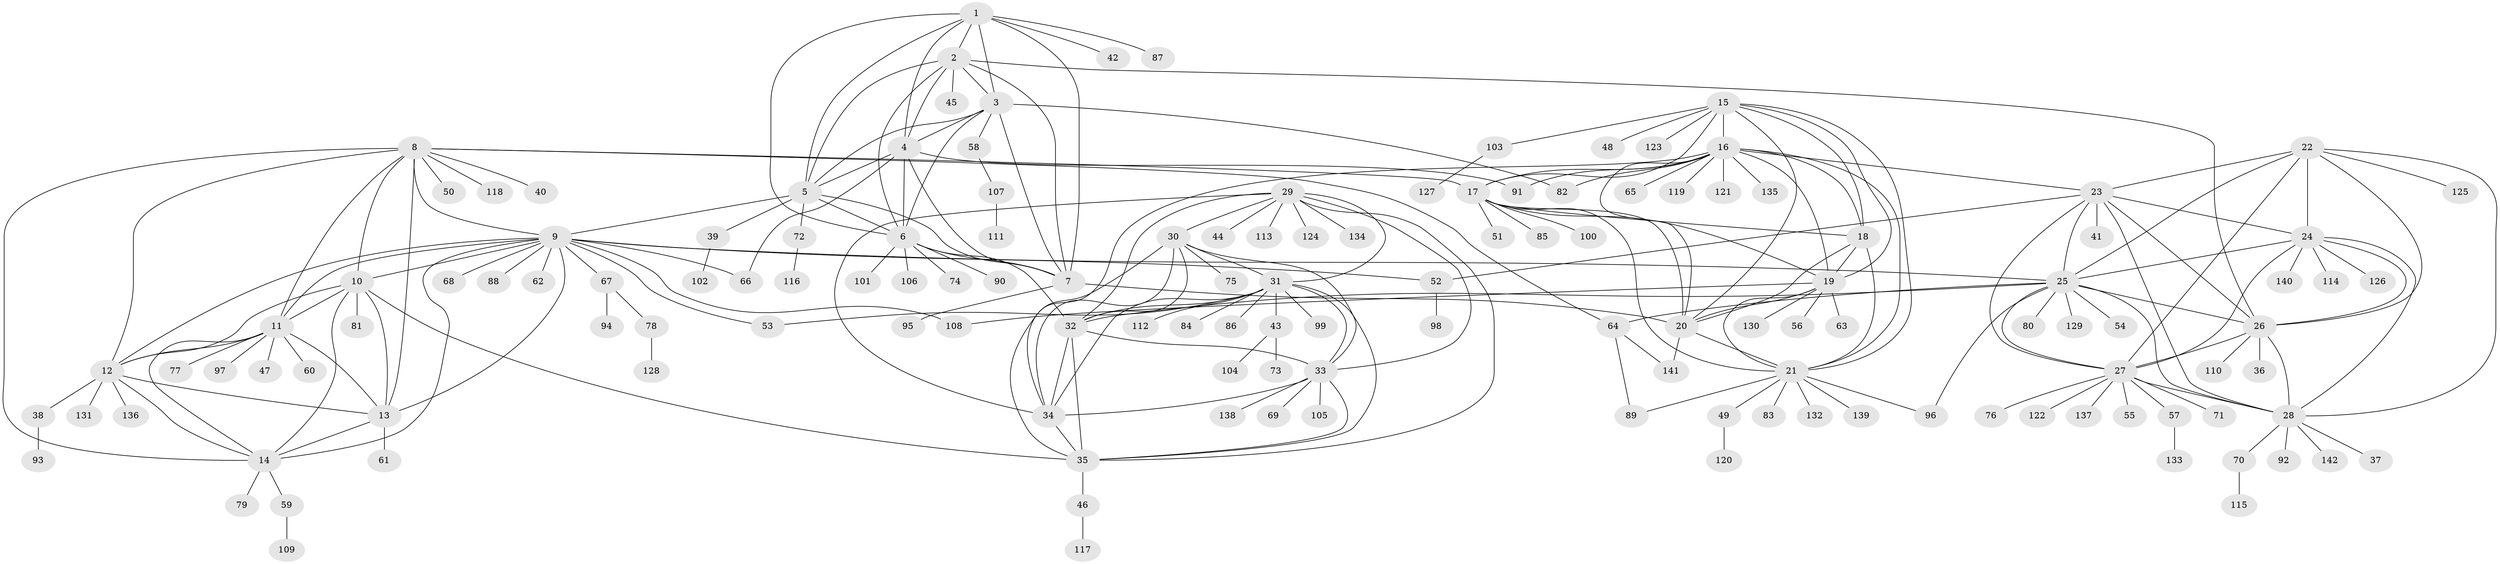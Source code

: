 // Generated by graph-tools (version 1.1) at 2025/26/03/09/25 03:26:34]
// undirected, 142 vertices, 232 edges
graph export_dot {
graph [start="1"]
  node [color=gray90,style=filled];
  1;
  2;
  3;
  4;
  5;
  6;
  7;
  8;
  9;
  10;
  11;
  12;
  13;
  14;
  15;
  16;
  17;
  18;
  19;
  20;
  21;
  22;
  23;
  24;
  25;
  26;
  27;
  28;
  29;
  30;
  31;
  32;
  33;
  34;
  35;
  36;
  37;
  38;
  39;
  40;
  41;
  42;
  43;
  44;
  45;
  46;
  47;
  48;
  49;
  50;
  51;
  52;
  53;
  54;
  55;
  56;
  57;
  58;
  59;
  60;
  61;
  62;
  63;
  64;
  65;
  66;
  67;
  68;
  69;
  70;
  71;
  72;
  73;
  74;
  75;
  76;
  77;
  78;
  79;
  80;
  81;
  82;
  83;
  84;
  85;
  86;
  87;
  88;
  89;
  90;
  91;
  92;
  93;
  94;
  95;
  96;
  97;
  98;
  99;
  100;
  101;
  102;
  103;
  104;
  105;
  106;
  107;
  108;
  109;
  110;
  111;
  112;
  113;
  114;
  115;
  116;
  117;
  118;
  119;
  120;
  121;
  122;
  123;
  124;
  125;
  126;
  127;
  128;
  129;
  130;
  131;
  132;
  133;
  134;
  135;
  136;
  137;
  138;
  139;
  140;
  141;
  142;
  1 -- 2;
  1 -- 3;
  1 -- 4;
  1 -- 5;
  1 -- 6;
  1 -- 7;
  1 -- 42;
  1 -- 87;
  2 -- 3;
  2 -- 4;
  2 -- 5;
  2 -- 6;
  2 -- 7;
  2 -- 26;
  2 -- 45;
  3 -- 4;
  3 -- 5;
  3 -- 6;
  3 -- 7;
  3 -- 58;
  3 -- 82;
  4 -- 5;
  4 -- 6;
  4 -- 7;
  4 -- 66;
  4 -- 91;
  5 -- 6;
  5 -- 7;
  5 -- 9;
  5 -- 39;
  5 -- 72;
  6 -- 7;
  6 -- 32;
  6 -- 74;
  6 -- 90;
  6 -- 101;
  6 -- 106;
  7 -- 20;
  7 -- 95;
  8 -- 9;
  8 -- 10;
  8 -- 11;
  8 -- 12;
  8 -- 13;
  8 -- 14;
  8 -- 17;
  8 -- 40;
  8 -- 50;
  8 -- 64;
  8 -- 118;
  9 -- 10;
  9 -- 11;
  9 -- 12;
  9 -- 13;
  9 -- 14;
  9 -- 25;
  9 -- 52;
  9 -- 53;
  9 -- 62;
  9 -- 66;
  9 -- 67;
  9 -- 68;
  9 -- 88;
  9 -- 108;
  10 -- 11;
  10 -- 12;
  10 -- 13;
  10 -- 14;
  10 -- 35;
  10 -- 81;
  11 -- 12;
  11 -- 13;
  11 -- 14;
  11 -- 47;
  11 -- 60;
  11 -- 77;
  11 -- 97;
  12 -- 13;
  12 -- 14;
  12 -- 38;
  12 -- 131;
  12 -- 136;
  13 -- 14;
  13 -- 61;
  14 -- 59;
  14 -- 79;
  15 -- 16;
  15 -- 17;
  15 -- 18;
  15 -- 19;
  15 -- 20;
  15 -- 21;
  15 -- 48;
  15 -- 103;
  15 -- 123;
  16 -- 17;
  16 -- 18;
  16 -- 19;
  16 -- 20;
  16 -- 21;
  16 -- 23;
  16 -- 34;
  16 -- 65;
  16 -- 82;
  16 -- 91;
  16 -- 119;
  16 -- 121;
  16 -- 135;
  17 -- 18;
  17 -- 19;
  17 -- 20;
  17 -- 21;
  17 -- 51;
  17 -- 85;
  17 -- 100;
  18 -- 19;
  18 -- 20;
  18 -- 21;
  19 -- 20;
  19 -- 21;
  19 -- 56;
  19 -- 63;
  19 -- 108;
  19 -- 130;
  20 -- 21;
  20 -- 141;
  21 -- 49;
  21 -- 83;
  21 -- 89;
  21 -- 96;
  21 -- 132;
  21 -- 139;
  22 -- 23;
  22 -- 24;
  22 -- 25;
  22 -- 26;
  22 -- 27;
  22 -- 28;
  22 -- 125;
  23 -- 24;
  23 -- 25;
  23 -- 26;
  23 -- 27;
  23 -- 28;
  23 -- 41;
  23 -- 52;
  24 -- 25;
  24 -- 26;
  24 -- 27;
  24 -- 28;
  24 -- 114;
  24 -- 126;
  24 -- 140;
  25 -- 26;
  25 -- 27;
  25 -- 28;
  25 -- 32;
  25 -- 54;
  25 -- 64;
  25 -- 80;
  25 -- 96;
  25 -- 129;
  26 -- 27;
  26 -- 28;
  26 -- 36;
  26 -- 110;
  27 -- 28;
  27 -- 55;
  27 -- 57;
  27 -- 71;
  27 -- 76;
  27 -- 122;
  27 -- 137;
  28 -- 37;
  28 -- 70;
  28 -- 92;
  28 -- 142;
  29 -- 30;
  29 -- 31;
  29 -- 32;
  29 -- 33;
  29 -- 34;
  29 -- 35;
  29 -- 44;
  29 -- 113;
  29 -- 124;
  29 -- 134;
  30 -- 31;
  30 -- 32;
  30 -- 33;
  30 -- 34;
  30 -- 35;
  30 -- 75;
  31 -- 32;
  31 -- 33;
  31 -- 34;
  31 -- 35;
  31 -- 43;
  31 -- 53;
  31 -- 84;
  31 -- 86;
  31 -- 99;
  31 -- 112;
  32 -- 33;
  32 -- 34;
  32 -- 35;
  33 -- 34;
  33 -- 35;
  33 -- 69;
  33 -- 105;
  33 -- 138;
  34 -- 35;
  35 -- 46;
  38 -- 93;
  39 -- 102;
  43 -- 73;
  43 -- 104;
  46 -- 117;
  49 -- 120;
  52 -- 98;
  57 -- 133;
  58 -- 107;
  59 -- 109;
  64 -- 89;
  64 -- 141;
  67 -- 78;
  67 -- 94;
  70 -- 115;
  72 -- 116;
  78 -- 128;
  103 -- 127;
  107 -- 111;
}
